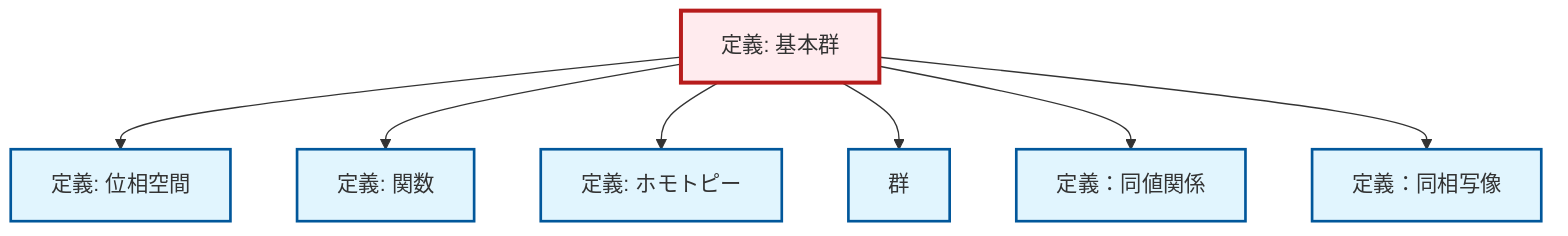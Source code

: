 graph TD
    classDef definition fill:#e1f5fe,stroke:#01579b,stroke-width:2px
    classDef theorem fill:#f3e5f5,stroke:#4a148c,stroke-width:2px
    classDef axiom fill:#fff3e0,stroke:#e65100,stroke-width:2px
    classDef example fill:#e8f5e9,stroke:#1b5e20,stroke-width:2px
    classDef current fill:#ffebee,stroke:#b71c1c,stroke-width:3px
    def-topological-space["定義: 位相空間"]:::definition
    def-homotopy["定義: ホモトピー"]:::definition
    def-fundamental-group["定義: 基本群"]:::definition
    def-homeomorphism["定義：同相写像"]:::definition
    def-equivalence-relation["定義：同値関係"]:::definition
    def-group["群"]:::definition
    def-function["定義: 関数"]:::definition
    def-fundamental-group --> def-topological-space
    def-fundamental-group --> def-function
    def-fundamental-group --> def-homotopy
    def-fundamental-group --> def-group
    def-fundamental-group --> def-equivalence-relation
    def-fundamental-group --> def-homeomorphism
    class def-fundamental-group current